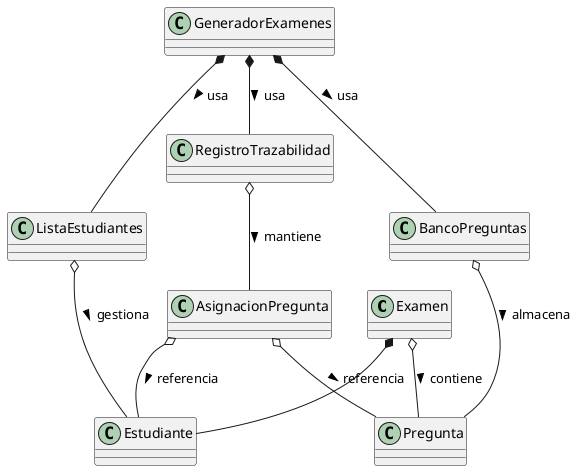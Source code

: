 @startuml

!define ENTITY class
!define LIST_RELATION o--
!define COMPOSITION_RELATION *--

Examen COMPOSITION_RELATION Estudiante
Examen LIST_RELATION Pregunta : contiene >

BancoPreguntas LIST_RELATION Pregunta : almacena >
ListaEstudiantes LIST_RELATION Estudiante : gestiona >

RegistroTrazabilidad LIST_RELATION AsignacionPregunta : mantiene >
AsignacionPregunta LIST_RELATION Estudiante : referencia >
AsignacionPregunta LIST_RELATION Pregunta : referencia >

GeneradorExamenes COMPOSITION_RELATION BancoPreguntas : usa >
GeneradorExamenes COMPOSITION_RELATION ListaEstudiantes : usa >
GeneradorExamenes COMPOSITION_RELATION RegistroTrazabilidad : usa >

@enduml